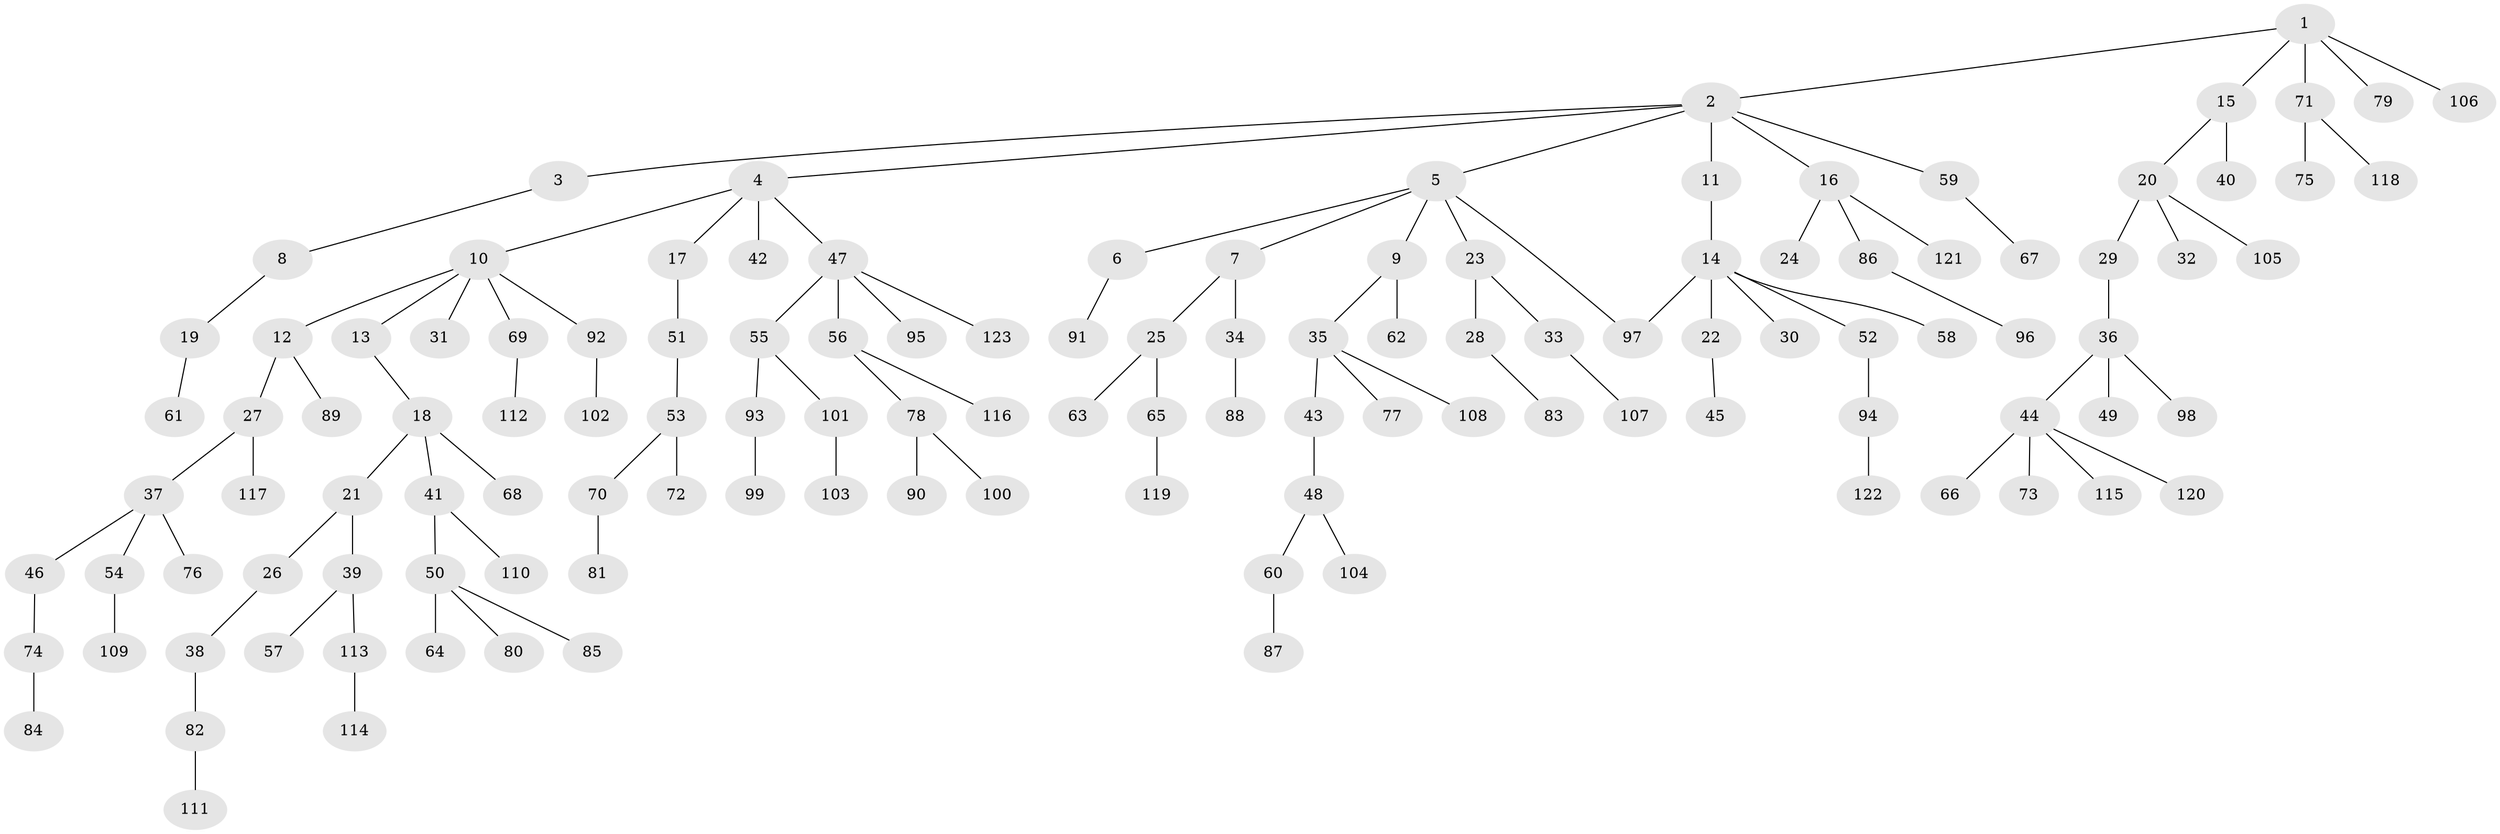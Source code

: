 // coarse degree distribution, {4: 0.06349206349206349, 7: 0.031746031746031744, 2: 0.3968253968253968, 1: 0.4126984126984127, 3: 0.07936507936507936, 5: 0.015873015873015872}
// Generated by graph-tools (version 1.1) at 2025/48/03/04/25 22:48:38]
// undirected, 123 vertices, 123 edges
graph export_dot {
  node [color=gray90,style=filled];
  1;
  2;
  3;
  4;
  5;
  6;
  7;
  8;
  9;
  10;
  11;
  12;
  13;
  14;
  15;
  16;
  17;
  18;
  19;
  20;
  21;
  22;
  23;
  24;
  25;
  26;
  27;
  28;
  29;
  30;
  31;
  32;
  33;
  34;
  35;
  36;
  37;
  38;
  39;
  40;
  41;
  42;
  43;
  44;
  45;
  46;
  47;
  48;
  49;
  50;
  51;
  52;
  53;
  54;
  55;
  56;
  57;
  58;
  59;
  60;
  61;
  62;
  63;
  64;
  65;
  66;
  67;
  68;
  69;
  70;
  71;
  72;
  73;
  74;
  75;
  76;
  77;
  78;
  79;
  80;
  81;
  82;
  83;
  84;
  85;
  86;
  87;
  88;
  89;
  90;
  91;
  92;
  93;
  94;
  95;
  96;
  97;
  98;
  99;
  100;
  101;
  102;
  103;
  104;
  105;
  106;
  107;
  108;
  109;
  110;
  111;
  112;
  113;
  114;
  115;
  116;
  117;
  118;
  119;
  120;
  121;
  122;
  123;
  1 -- 2;
  1 -- 15;
  1 -- 71;
  1 -- 79;
  1 -- 106;
  2 -- 3;
  2 -- 4;
  2 -- 5;
  2 -- 11;
  2 -- 16;
  2 -- 59;
  3 -- 8;
  4 -- 10;
  4 -- 17;
  4 -- 42;
  4 -- 47;
  5 -- 6;
  5 -- 7;
  5 -- 9;
  5 -- 23;
  5 -- 97;
  6 -- 91;
  7 -- 25;
  7 -- 34;
  8 -- 19;
  9 -- 35;
  9 -- 62;
  10 -- 12;
  10 -- 13;
  10 -- 31;
  10 -- 69;
  10 -- 92;
  11 -- 14;
  12 -- 27;
  12 -- 89;
  13 -- 18;
  14 -- 22;
  14 -- 30;
  14 -- 52;
  14 -- 58;
  14 -- 97;
  15 -- 20;
  15 -- 40;
  16 -- 24;
  16 -- 86;
  16 -- 121;
  17 -- 51;
  18 -- 21;
  18 -- 41;
  18 -- 68;
  19 -- 61;
  20 -- 29;
  20 -- 32;
  20 -- 105;
  21 -- 26;
  21 -- 39;
  22 -- 45;
  23 -- 28;
  23 -- 33;
  25 -- 63;
  25 -- 65;
  26 -- 38;
  27 -- 37;
  27 -- 117;
  28 -- 83;
  29 -- 36;
  33 -- 107;
  34 -- 88;
  35 -- 43;
  35 -- 77;
  35 -- 108;
  36 -- 44;
  36 -- 49;
  36 -- 98;
  37 -- 46;
  37 -- 54;
  37 -- 76;
  38 -- 82;
  39 -- 57;
  39 -- 113;
  41 -- 50;
  41 -- 110;
  43 -- 48;
  44 -- 66;
  44 -- 73;
  44 -- 115;
  44 -- 120;
  46 -- 74;
  47 -- 55;
  47 -- 56;
  47 -- 95;
  47 -- 123;
  48 -- 60;
  48 -- 104;
  50 -- 64;
  50 -- 80;
  50 -- 85;
  51 -- 53;
  52 -- 94;
  53 -- 70;
  53 -- 72;
  54 -- 109;
  55 -- 93;
  55 -- 101;
  56 -- 78;
  56 -- 116;
  59 -- 67;
  60 -- 87;
  65 -- 119;
  69 -- 112;
  70 -- 81;
  71 -- 75;
  71 -- 118;
  74 -- 84;
  78 -- 90;
  78 -- 100;
  82 -- 111;
  86 -- 96;
  92 -- 102;
  93 -- 99;
  94 -- 122;
  101 -- 103;
  113 -- 114;
}
